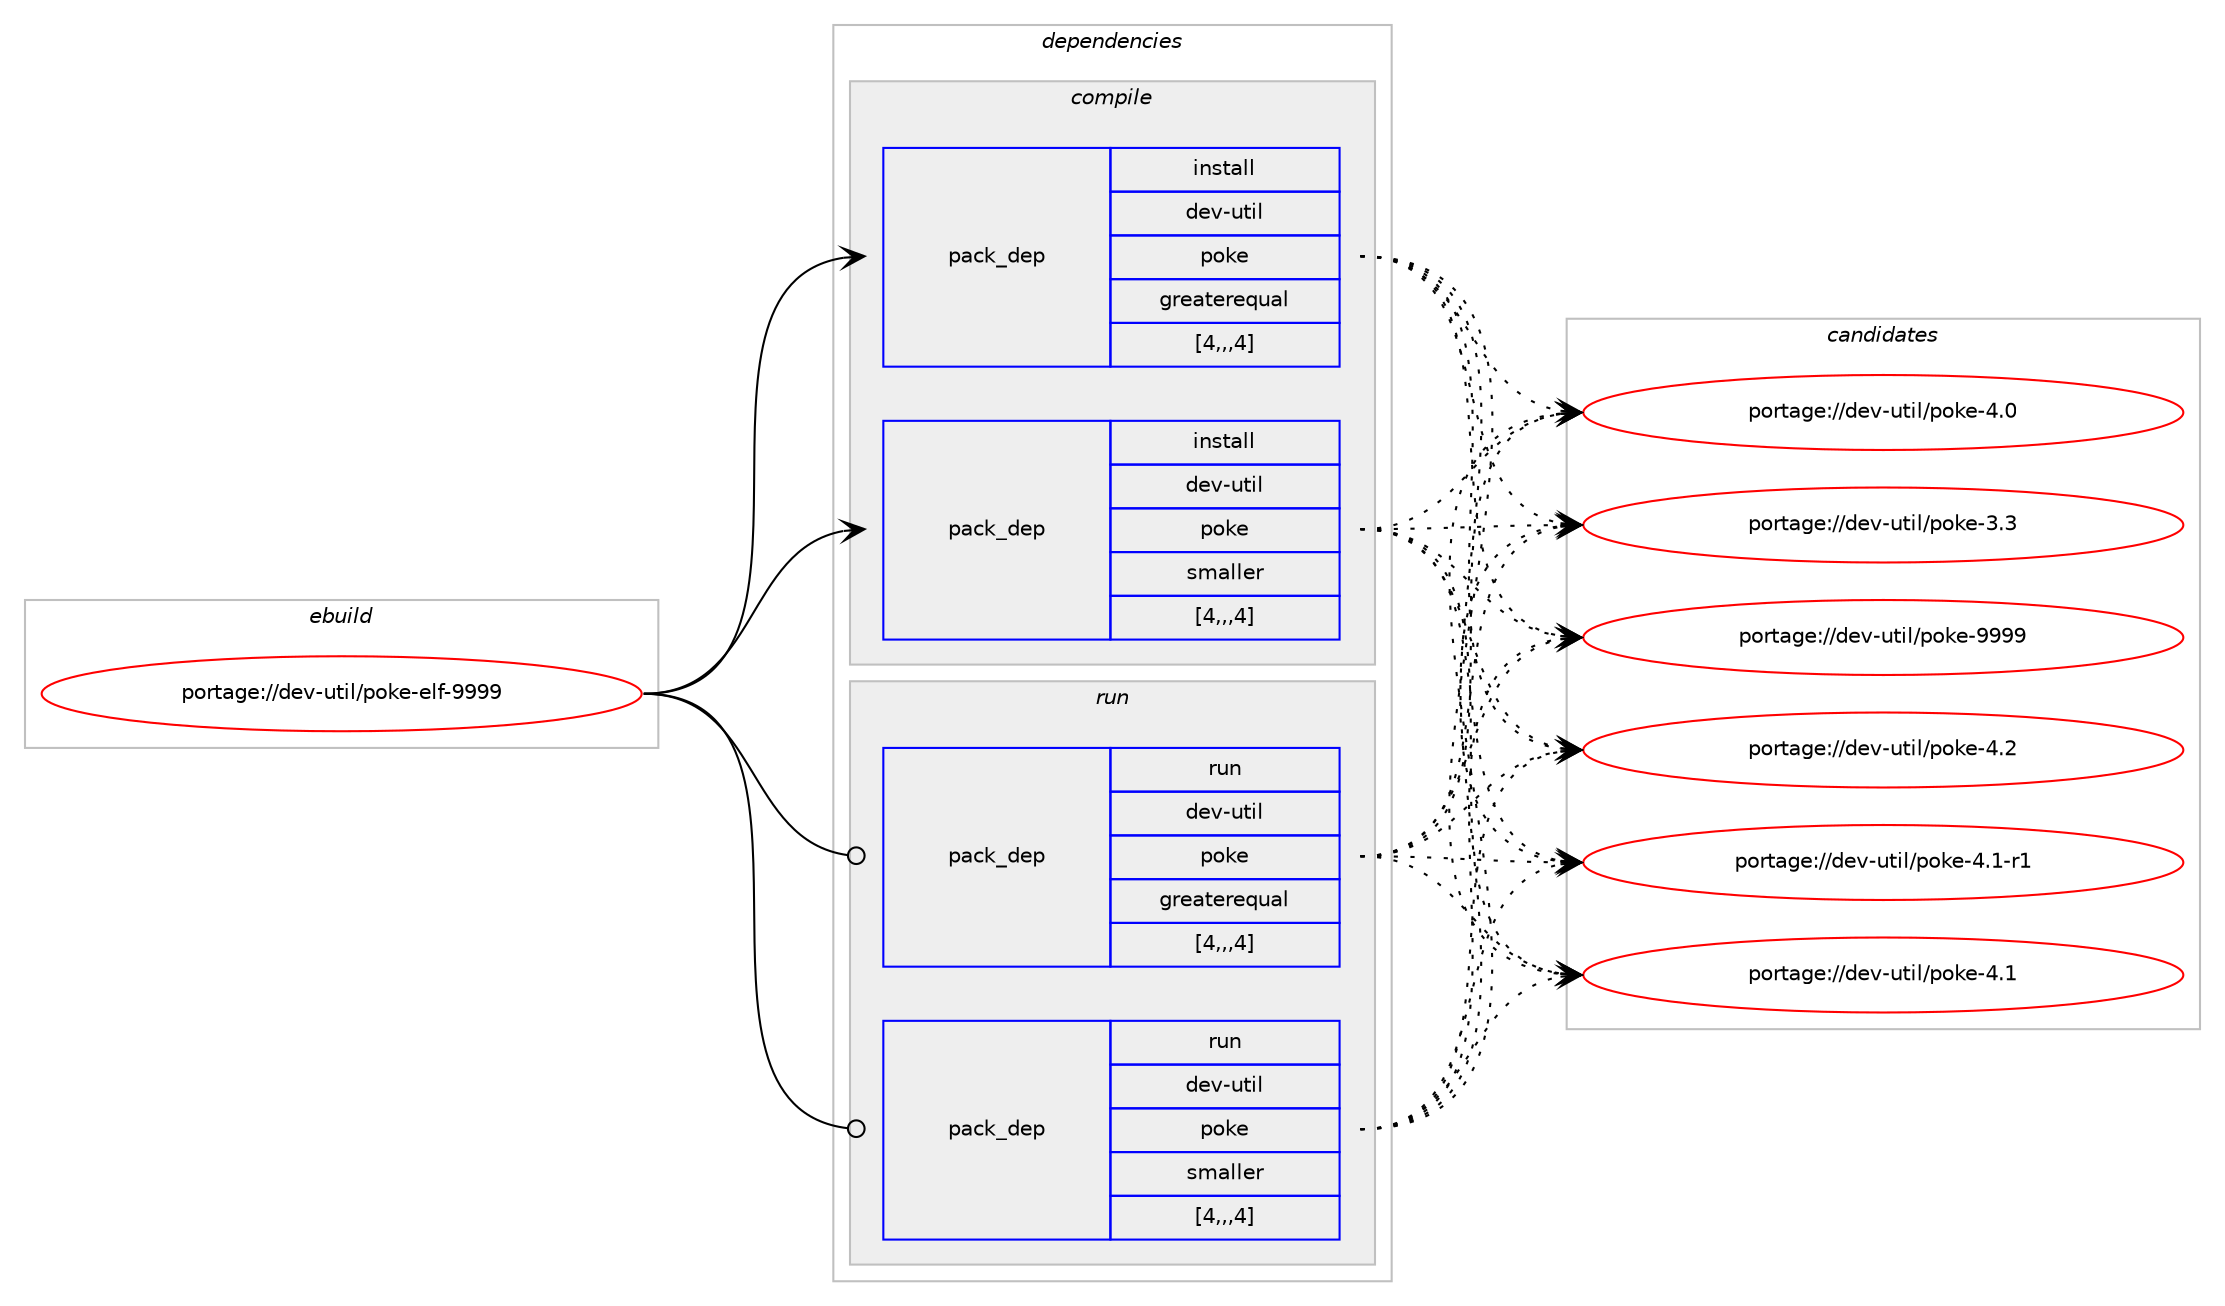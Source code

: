 digraph prolog {

# *************
# Graph options
# *************

newrank=true;
concentrate=true;
compound=true;
graph [rankdir=LR,fontname=Helvetica,fontsize=10,ranksep=1.5];#, ranksep=2.5, nodesep=0.2];
edge  [arrowhead=vee];
node  [fontname=Helvetica,fontsize=10];

# **********
# The ebuild
# **********

subgraph cluster_leftcol {
color=gray;
label=<<i>ebuild</i>>;
id [label="portage://dev-util/poke-elf-9999", color=red, width=4, href="../dev-util/poke-elf-9999.svg"];
}

# ****************
# The dependencies
# ****************

subgraph cluster_midcol {
color=gray;
label=<<i>dependencies</i>>;
subgraph cluster_compile {
fillcolor="#eeeeee";
style=filled;
label=<<i>compile</i>>;
subgraph pack517515 {
dependency715505 [label=<<TABLE BORDER="0" CELLBORDER="1" CELLSPACING="0" CELLPADDING="4" WIDTH="220"><TR><TD ROWSPAN="6" CELLPADDING="30">pack_dep</TD></TR><TR><TD WIDTH="110">install</TD></TR><TR><TD>dev-util</TD></TR><TR><TD>poke</TD></TR><TR><TD>greaterequal</TD></TR><TR><TD>[4,,,4]</TD></TR></TABLE>>, shape=none, color=blue];
}
id:e -> dependency715505:w [weight=20,style="solid",arrowhead="vee"];
subgraph pack517516 {
dependency715506 [label=<<TABLE BORDER="0" CELLBORDER="1" CELLSPACING="0" CELLPADDING="4" WIDTH="220"><TR><TD ROWSPAN="6" CELLPADDING="30">pack_dep</TD></TR><TR><TD WIDTH="110">install</TD></TR><TR><TD>dev-util</TD></TR><TR><TD>poke</TD></TR><TR><TD>smaller</TD></TR><TR><TD>[4,,,4]</TD></TR></TABLE>>, shape=none, color=blue];
}
id:e -> dependency715506:w [weight=20,style="solid",arrowhead="vee"];
}
subgraph cluster_compileandrun {
fillcolor="#eeeeee";
style=filled;
label=<<i>compile and run</i>>;
}
subgraph cluster_run {
fillcolor="#eeeeee";
style=filled;
label=<<i>run</i>>;
subgraph pack517517 {
dependency715507 [label=<<TABLE BORDER="0" CELLBORDER="1" CELLSPACING="0" CELLPADDING="4" WIDTH="220"><TR><TD ROWSPAN="6" CELLPADDING="30">pack_dep</TD></TR><TR><TD WIDTH="110">run</TD></TR><TR><TD>dev-util</TD></TR><TR><TD>poke</TD></TR><TR><TD>greaterequal</TD></TR><TR><TD>[4,,,4]</TD></TR></TABLE>>, shape=none, color=blue];
}
id:e -> dependency715507:w [weight=20,style="solid",arrowhead="odot"];
subgraph pack517518 {
dependency715508 [label=<<TABLE BORDER="0" CELLBORDER="1" CELLSPACING="0" CELLPADDING="4" WIDTH="220"><TR><TD ROWSPAN="6" CELLPADDING="30">pack_dep</TD></TR><TR><TD WIDTH="110">run</TD></TR><TR><TD>dev-util</TD></TR><TR><TD>poke</TD></TR><TR><TD>smaller</TD></TR><TR><TD>[4,,,4]</TD></TR></TABLE>>, shape=none, color=blue];
}
id:e -> dependency715508:w [weight=20,style="solid",arrowhead="odot"];
}
}

# **************
# The candidates
# **************

subgraph cluster_choices {
rank=same;
color=gray;
label=<<i>candidates</i>>;

subgraph choice517515 {
color=black;
nodesep=1;
choice10010111845117116105108471121111071014557575757 [label="portage://dev-util/poke-9999", color=red, width=4,href="../dev-util/poke-9999.svg"];
choice100101118451171161051084711211110710145524650 [label="portage://dev-util/poke-4.2", color=red, width=4,href="../dev-util/poke-4.2.svg"];
choice1001011184511711610510847112111107101455246494511449 [label="portage://dev-util/poke-4.1-r1", color=red, width=4,href="../dev-util/poke-4.1-r1.svg"];
choice100101118451171161051084711211110710145524649 [label="portage://dev-util/poke-4.1", color=red, width=4,href="../dev-util/poke-4.1.svg"];
choice100101118451171161051084711211110710145524648 [label="portage://dev-util/poke-4.0", color=red, width=4,href="../dev-util/poke-4.0.svg"];
choice100101118451171161051084711211110710145514651 [label="portage://dev-util/poke-3.3", color=red, width=4,href="../dev-util/poke-3.3.svg"];
dependency715505:e -> choice10010111845117116105108471121111071014557575757:w [style=dotted,weight="100"];
dependency715505:e -> choice100101118451171161051084711211110710145524650:w [style=dotted,weight="100"];
dependency715505:e -> choice1001011184511711610510847112111107101455246494511449:w [style=dotted,weight="100"];
dependency715505:e -> choice100101118451171161051084711211110710145524649:w [style=dotted,weight="100"];
dependency715505:e -> choice100101118451171161051084711211110710145524648:w [style=dotted,weight="100"];
dependency715505:e -> choice100101118451171161051084711211110710145514651:w [style=dotted,weight="100"];
}
subgraph choice517516 {
color=black;
nodesep=1;
choice10010111845117116105108471121111071014557575757 [label="portage://dev-util/poke-9999", color=red, width=4,href="../dev-util/poke-9999.svg"];
choice100101118451171161051084711211110710145524650 [label="portage://dev-util/poke-4.2", color=red, width=4,href="../dev-util/poke-4.2.svg"];
choice1001011184511711610510847112111107101455246494511449 [label="portage://dev-util/poke-4.1-r1", color=red, width=4,href="../dev-util/poke-4.1-r1.svg"];
choice100101118451171161051084711211110710145524649 [label="portage://dev-util/poke-4.1", color=red, width=4,href="../dev-util/poke-4.1.svg"];
choice100101118451171161051084711211110710145524648 [label="portage://dev-util/poke-4.0", color=red, width=4,href="../dev-util/poke-4.0.svg"];
choice100101118451171161051084711211110710145514651 [label="portage://dev-util/poke-3.3", color=red, width=4,href="../dev-util/poke-3.3.svg"];
dependency715506:e -> choice10010111845117116105108471121111071014557575757:w [style=dotted,weight="100"];
dependency715506:e -> choice100101118451171161051084711211110710145524650:w [style=dotted,weight="100"];
dependency715506:e -> choice1001011184511711610510847112111107101455246494511449:w [style=dotted,weight="100"];
dependency715506:e -> choice100101118451171161051084711211110710145524649:w [style=dotted,weight="100"];
dependency715506:e -> choice100101118451171161051084711211110710145524648:w [style=dotted,weight="100"];
dependency715506:e -> choice100101118451171161051084711211110710145514651:w [style=dotted,weight="100"];
}
subgraph choice517517 {
color=black;
nodesep=1;
choice10010111845117116105108471121111071014557575757 [label="portage://dev-util/poke-9999", color=red, width=4,href="../dev-util/poke-9999.svg"];
choice100101118451171161051084711211110710145524650 [label="portage://dev-util/poke-4.2", color=red, width=4,href="../dev-util/poke-4.2.svg"];
choice1001011184511711610510847112111107101455246494511449 [label="portage://dev-util/poke-4.1-r1", color=red, width=4,href="../dev-util/poke-4.1-r1.svg"];
choice100101118451171161051084711211110710145524649 [label="portage://dev-util/poke-4.1", color=red, width=4,href="../dev-util/poke-4.1.svg"];
choice100101118451171161051084711211110710145524648 [label="portage://dev-util/poke-4.0", color=red, width=4,href="../dev-util/poke-4.0.svg"];
choice100101118451171161051084711211110710145514651 [label="portage://dev-util/poke-3.3", color=red, width=4,href="../dev-util/poke-3.3.svg"];
dependency715507:e -> choice10010111845117116105108471121111071014557575757:w [style=dotted,weight="100"];
dependency715507:e -> choice100101118451171161051084711211110710145524650:w [style=dotted,weight="100"];
dependency715507:e -> choice1001011184511711610510847112111107101455246494511449:w [style=dotted,weight="100"];
dependency715507:e -> choice100101118451171161051084711211110710145524649:w [style=dotted,weight="100"];
dependency715507:e -> choice100101118451171161051084711211110710145524648:w [style=dotted,weight="100"];
dependency715507:e -> choice100101118451171161051084711211110710145514651:w [style=dotted,weight="100"];
}
subgraph choice517518 {
color=black;
nodesep=1;
choice10010111845117116105108471121111071014557575757 [label="portage://dev-util/poke-9999", color=red, width=4,href="../dev-util/poke-9999.svg"];
choice100101118451171161051084711211110710145524650 [label="portage://dev-util/poke-4.2", color=red, width=4,href="../dev-util/poke-4.2.svg"];
choice1001011184511711610510847112111107101455246494511449 [label="portage://dev-util/poke-4.1-r1", color=red, width=4,href="../dev-util/poke-4.1-r1.svg"];
choice100101118451171161051084711211110710145524649 [label="portage://dev-util/poke-4.1", color=red, width=4,href="../dev-util/poke-4.1.svg"];
choice100101118451171161051084711211110710145524648 [label="portage://dev-util/poke-4.0", color=red, width=4,href="../dev-util/poke-4.0.svg"];
choice100101118451171161051084711211110710145514651 [label="portage://dev-util/poke-3.3", color=red, width=4,href="../dev-util/poke-3.3.svg"];
dependency715508:e -> choice10010111845117116105108471121111071014557575757:w [style=dotted,weight="100"];
dependency715508:e -> choice100101118451171161051084711211110710145524650:w [style=dotted,weight="100"];
dependency715508:e -> choice1001011184511711610510847112111107101455246494511449:w [style=dotted,weight="100"];
dependency715508:e -> choice100101118451171161051084711211110710145524649:w [style=dotted,weight="100"];
dependency715508:e -> choice100101118451171161051084711211110710145524648:w [style=dotted,weight="100"];
dependency715508:e -> choice100101118451171161051084711211110710145514651:w [style=dotted,weight="100"];
}
}

}
